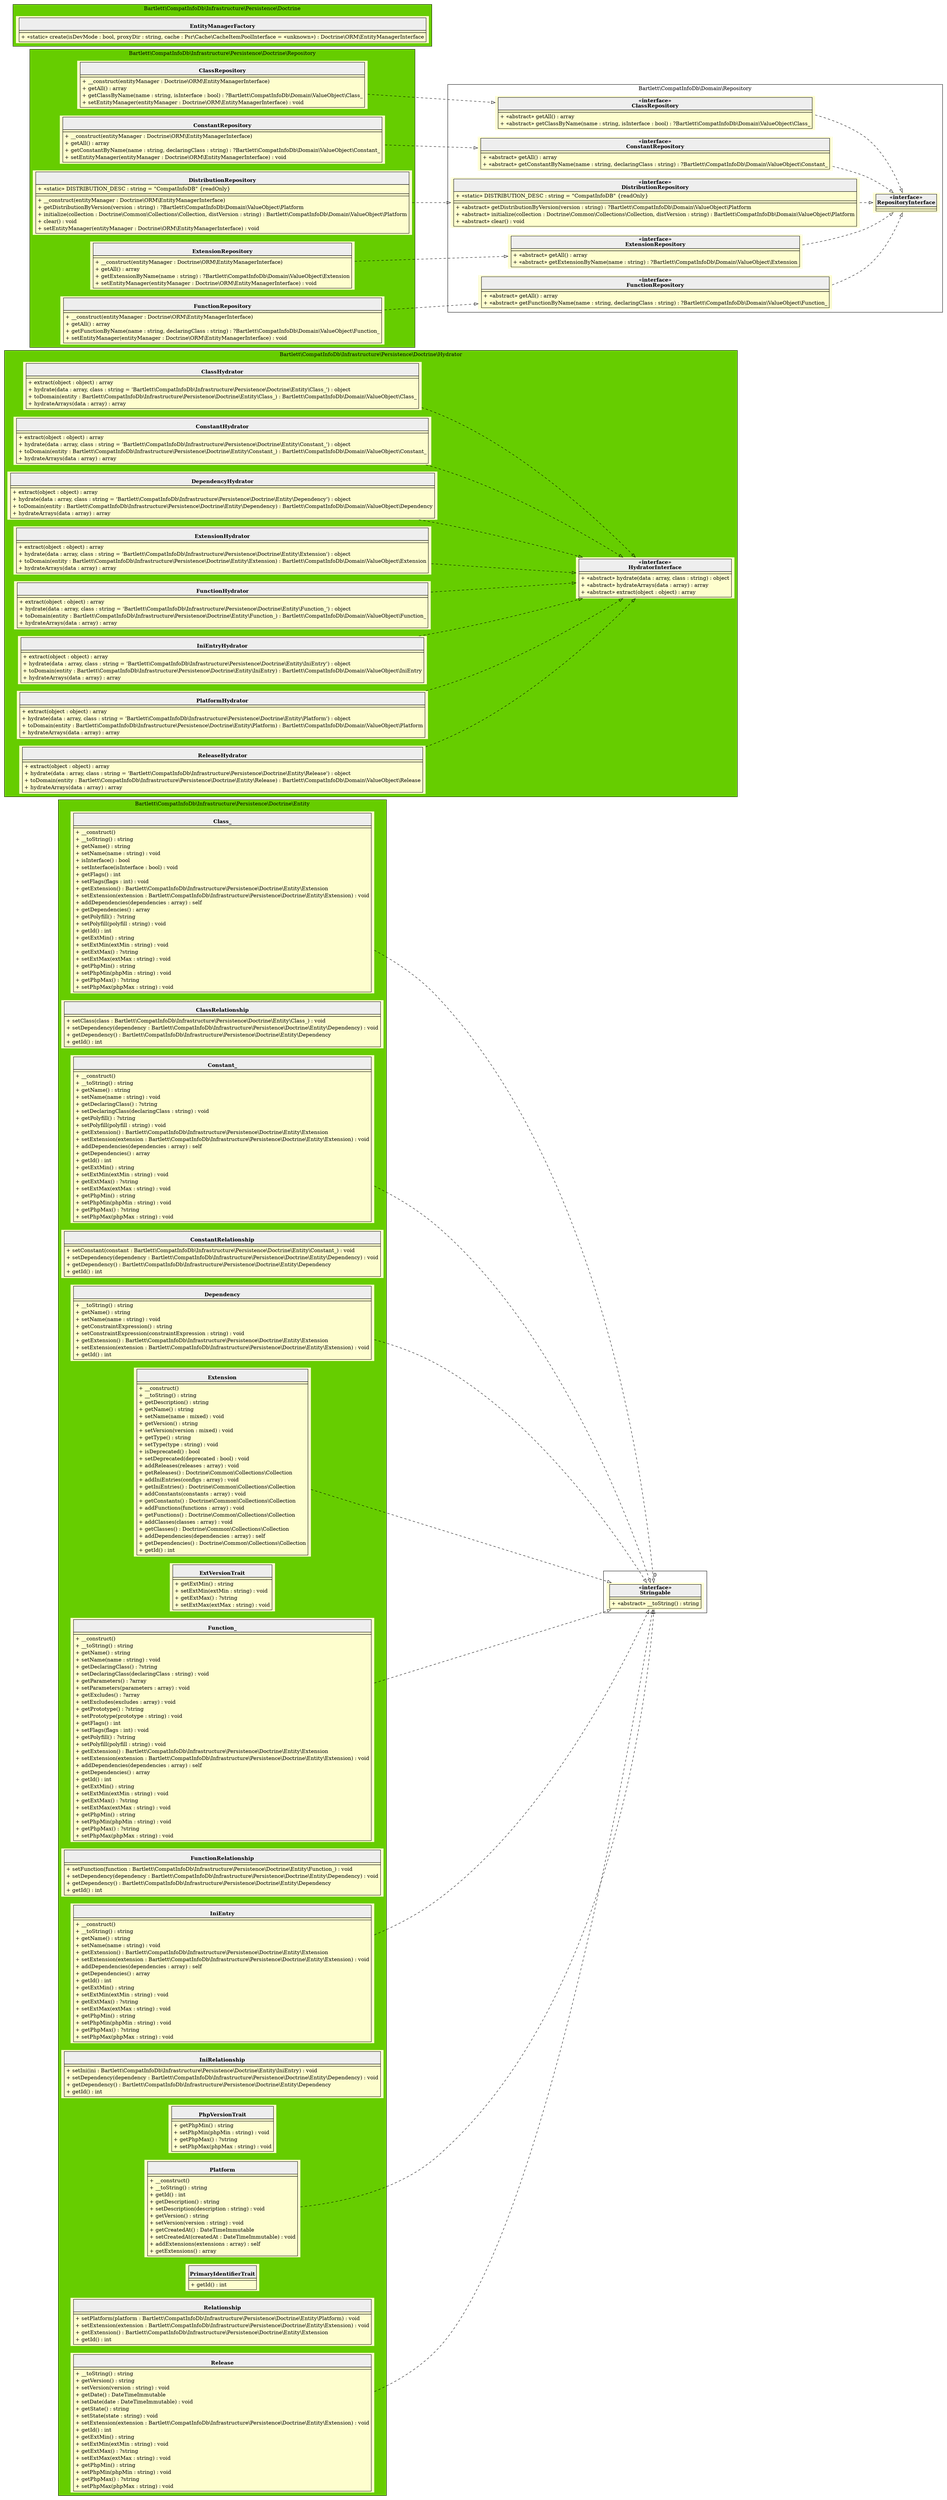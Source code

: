 digraph {
  graph [rankdir="LR" bgcolor="transparent"]
  node [fillcolor="#FEFECE" style="filled"]
  subgraph cluster_0 {
    graph [bgcolor="chartreuse3"]
    label = "Bartlett\\CompatInfoDb\\Infrastructure\\Persistence\\Doctrine\\Entity"
    "Bartlett\\CompatInfoDb\\Infrastructure\\Persistence\\Doctrine\\Entity\\Class_" [shape="none" label=<
<table cellspacing="0" border="0" cellborder="1">
    <tr><td bgcolor="#eeeeee"><b><br/>Class_</b></td></tr>
    <tr><td></td></tr>
    <tr><td><table border="0" cellspacing="0" cellpadding="2">
    <tr><td align="left">+ __construct()</td></tr>
    <tr><td align="left">+ __toString() : string</td></tr>
    <tr><td align="left">+ getName() : string</td></tr>
    <tr><td align="left">+ setName(name : string) : void</td></tr>
    <tr><td align="left">+ isInterface() : bool</td></tr>
    <tr><td align="left">+ setInterface(isInterface : bool) : void</td></tr>
    <tr><td align="left">+ getFlags() : int</td></tr>
    <tr><td align="left">+ setFlags(flags : int) : void</td></tr>
    <tr><td align="left">+ getExtension() : Bartlett\\CompatInfoDb\\Infrastructure\\Persistence\\Doctrine\\Entity\\Extension</td></tr>
    <tr><td align="left">+ setExtension(extension : Bartlett\\CompatInfoDb\\Infrastructure\\Persistence\\Doctrine\\Entity\\Extension) : void</td></tr>
    <tr><td align="left">+ addDependencies(dependencies : array) : self</td></tr>
    <tr><td align="left">+ getDependencies() : array</td></tr>
    <tr><td align="left">+ getPolyfill() : ?string</td></tr>
    <tr><td align="left">+ setPolyfill(polyfill : string) : void</td></tr>
    <tr><td align="left">+ getId() : int</td></tr>
    <tr><td align="left">+ getExtMin() : string</td></tr>
    <tr><td align="left">+ setExtMin(extMin : string) : void</td></tr>
    <tr><td align="left">+ getExtMax() : ?string</td></tr>
    <tr><td align="left">+ setExtMax(extMax : string) : void</td></tr>
    <tr><td align="left">+ getPhpMin() : string</td></tr>
    <tr><td align="left">+ setPhpMin(phpMin : string) : void</td></tr>
    <tr><td align="left">+ getPhpMax() : ?string</td></tr>
    <tr><td align="left">+ setPhpMax(phpMax : string) : void</td></tr>
</table></td></tr>
</table>>]
    "Bartlett\\CompatInfoDb\\Infrastructure\\Persistence\\Doctrine\\Entity\\ClassRelationship" [shape="none" label=<
<table cellspacing="0" border="0" cellborder="1">
    <tr><td bgcolor="#eeeeee"><b><br/>ClassRelationship</b></td></tr>
    <tr><td></td></tr>
    <tr><td><table border="0" cellspacing="0" cellpadding="2">
    <tr><td align="left">+ setClass(class : Bartlett\\CompatInfoDb\\Infrastructure\\Persistence\\Doctrine\\Entity\\Class_) : void</td></tr>
    <tr><td align="left">+ setDependency(dependency : Bartlett\\CompatInfoDb\\Infrastructure\\Persistence\\Doctrine\\Entity\\Dependency) : void</td></tr>
    <tr><td align="left">+ getDependency() : Bartlett\\CompatInfoDb\\Infrastructure\\Persistence\\Doctrine\\Entity\\Dependency</td></tr>
    <tr><td align="left">+ getId() : int</td></tr>
</table></td></tr>
</table>>]
    "Bartlett\\CompatInfoDb\\Infrastructure\\Persistence\\Doctrine\\Entity\\Constant_" [shape="none" label=<
<table cellspacing="0" border="0" cellborder="1">
    <tr><td bgcolor="#eeeeee"><b><br/>Constant_</b></td></tr>
    <tr><td></td></tr>
    <tr><td><table border="0" cellspacing="0" cellpadding="2">
    <tr><td align="left">+ __construct()</td></tr>
    <tr><td align="left">+ __toString() : string</td></tr>
    <tr><td align="left">+ getName() : string</td></tr>
    <tr><td align="left">+ setName(name : string) : void</td></tr>
    <tr><td align="left">+ getDeclaringClass() : ?string</td></tr>
    <tr><td align="left">+ setDeclaringClass(declaringClass : string) : void</td></tr>
    <tr><td align="left">+ getPolyfill() : ?string</td></tr>
    <tr><td align="left">+ setPolyfill(polyfill : string) : void</td></tr>
    <tr><td align="left">+ getExtension() : Bartlett\\CompatInfoDb\\Infrastructure\\Persistence\\Doctrine\\Entity\\Extension</td></tr>
    <tr><td align="left">+ setExtension(extension : Bartlett\\CompatInfoDb\\Infrastructure\\Persistence\\Doctrine\\Entity\\Extension) : void</td></tr>
    <tr><td align="left">+ addDependencies(dependencies : array) : self</td></tr>
    <tr><td align="left">+ getDependencies() : array</td></tr>
    <tr><td align="left">+ getId() : int</td></tr>
    <tr><td align="left">+ getExtMin() : string</td></tr>
    <tr><td align="left">+ setExtMin(extMin : string) : void</td></tr>
    <tr><td align="left">+ getExtMax() : ?string</td></tr>
    <tr><td align="left">+ setExtMax(extMax : string) : void</td></tr>
    <tr><td align="left">+ getPhpMin() : string</td></tr>
    <tr><td align="left">+ setPhpMin(phpMin : string) : void</td></tr>
    <tr><td align="left">+ getPhpMax() : ?string</td></tr>
    <tr><td align="left">+ setPhpMax(phpMax : string) : void</td></tr>
</table></td></tr>
</table>>]
    "Bartlett\\CompatInfoDb\\Infrastructure\\Persistence\\Doctrine\\Entity\\ConstantRelationship" [shape="none" label=<
<table cellspacing="0" border="0" cellborder="1">
    <tr><td bgcolor="#eeeeee"><b><br/>ConstantRelationship</b></td></tr>
    <tr><td></td></tr>
    <tr><td><table border="0" cellspacing="0" cellpadding="2">
    <tr><td align="left">+ setConstant(constant : Bartlett\\CompatInfoDb\\Infrastructure\\Persistence\\Doctrine\\Entity\\Constant_) : void</td></tr>
    <tr><td align="left">+ setDependency(dependency : Bartlett\\CompatInfoDb\\Infrastructure\\Persistence\\Doctrine\\Entity\\Dependency) : void</td></tr>
    <tr><td align="left">+ getDependency() : Bartlett\\CompatInfoDb\\Infrastructure\\Persistence\\Doctrine\\Entity\\Dependency</td></tr>
    <tr><td align="left">+ getId() : int</td></tr>
</table></td></tr>
</table>>]
    "Bartlett\\CompatInfoDb\\Infrastructure\\Persistence\\Doctrine\\Entity\\Dependency" [shape="none" label=<
<table cellspacing="0" border="0" cellborder="1">
    <tr><td bgcolor="#eeeeee"><b><br/>Dependency</b></td></tr>
    <tr><td></td></tr>
    <tr><td><table border="0" cellspacing="0" cellpadding="2">
    <tr><td align="left">+ __toString() : string</td></tr>
    <tr><td align="left">+ getName() : string</td></tr>
    <tr><td align="left">+ setName(name : string) : void</td></tr>
    <tr><td align="left">+ getConstraintExpression() : string</td></tr>
    <tr><td align="left">+ setConstraintExpression(constraintExpression : string) : void</td></tr>
    <tr><td align="left">+ getExtension() : Bartlett\\CompatInfoDb\\Infrastructure\\Persistence\\Doctrine\\Entity\\Extension</td></tr>
    <tr><td align="left">+ setExtension(extension : Bartlett\\CompatInfoDb\\Infrastructure\\Persistence\\Doctrine\\Entity\\Extension) : void</td></tr>
    <tr><td align="left">+ getId() : int</td></tr>
</table></td></tr>
</table>>]
    "Bartlett\\CompatInfoDb\\Infrastructure\\Persistence\\Doctrine\\Entity\\Extension" [shape="none" label=<
<table cellspacing="0" border="0" cellborder="1">
    <tr><td bgcolor="#eeeeee"><b><br/>Extension</b></td></tr>
    <tr><td></td></tr>
    <tr><td><table border="0" cellspacing="0" cellpadding="2">
    <tr><td align="left">+ __construct()</td></tr>
    <tr><td align="left">+ __toString() : string</td></tr>
    <tr><td align="left">+ getDescription() : string</td></tr>
    <tr><td align="left">+ getName() : string</td></tr>
    <tr><td align="left">+ setName(name : mixed) : void</td></tr>
    <tr><td align="left">+ getVersion() : string</td></tr>
    <tr><td align="left">+ setVersion(version : mixed) : void</td></tr>
    <tr><td align="left">+ getType() : string</td></tr>
    <tr><td align="left">+ setType(type : string) : void</td></tr>
    <tr><td align="left">+ isDeprecated() : bool</td></tr>
    <tr><td align="left">+ setDeprecated(deprecated : bool) : void</td></tr>
    <tr><td align="left">+ addReleases(releases : array) : void</td></tr>
    <tr><td align="left">+ getReleases() : Doctrine\\Common\\Collections\\Collection</td></tr>
    <tr><td align="left">+ addIniEntries(configs : array) : void</td></tr>
    <tr><td align="left">+ getIniEntries() : Doctrine\\Common\\Collections\\Collection</td></tr>
    <tr><td align="left">+ addConstants(constants : array) : void</td></tr>
    <tr><td align="left">+ getConstants() : Doctrine\\Common\\Collections\\Collection</td></tr>
    <tr><td align="left">+ addFunctions(functions : array) : void</td></tr>
    <tr><td align="left">+ getFunctions() : Doctrine\\Common\\Collections\\Collection</td></tr>
    <tr><td align="left">+ addClasses(classes : array) : void</td></tr>
    <tr><td align="left">+ getClasses() : Doctrine\\Common\\Collections\\Collection</td></tr>
    <tr><td align="left">+ addDependencies(dependencies : array) : self</td></tr>
    <tr><td align="left">+ getDependencies() : Doctrine\\Common\\Collections\\Collection</td></tr>
    <tr><td align="left">+ getId() : int</td></tr>
</table></td></tr>
</table>>]
    "Bartlett\\CompatInfoDb\\Infrastructure\\Persistence\\Doctrine\\Entity\\ExtVersionTrait" [shape="none" label=<
<table cellspacing="0" border="0" cellborder="1">
    <tr><td bgcolor="#eeeeee"><b><br/>ExtVersionTrait</b></td></tr>
    <tr><td></td></tr>
    <tr><td><table border="0" cellspacing="0" cellpadding="2">
    <tr><td align="left">+ getExtMin() : string</td></tr>
    <tr><td align="left">+ setExtMin(extMin : string) : void</td></tr>
    <tr><td align="left">+ getExtMax() : ?string</td></tr>
    <tr><td align="left">+ setExtMax(extMax : string) : void</td></tr>
</table></td></tr>
</table>>]
    "Bartlett\\CompatInfoDb\\Infrastructure\\Persistence\\Doctrine\\Entity\\Function_" [shape="none" label=<
<table cellspacing="0" border="0" cellborder="1">
    <tr><td bgcolor="#eeeeee"><b><br/>Function_</b></td></tr>
    <tr><td></td></tr>
    <tr><td><table border="0" cellspacing="0" cellpadding="2">
    <tr><td align="left">+ __construct()</td></tr>
    <tr><td align="left">+ __toString() : string</td></tr>
    <tr><td align="left">+ getName() : string</td></tr>
    <tr><td align="left">+ setName(name : string) : void</td></tr>
    <tr><td align="left">+ getDeclaringClass() : ?string</td></tr>
    <tr><td align="left">+ setDeclaringClass(declaringClass : string) : void</td></tr>
    <tr><td align="left">+ getParameters() : ?array</td></tr>
    <tr><td align="left">+ setParameters(parameters : array) : void</td></tr>
    <tr><td align="left">+ getExcludes() : ?array</td></tr>
    <tr><td align="left">+ setExcludes(excludes : array) : void</td></tr>
    <tr><td align="left">+ getPrototype() : ?string</td></tr>
    <tr><td align="left">+ setPrototype(prototype : string) : void</td></tr>
    <tr><td align="left">+ getFlags() : int</td></tr>
    <tr><td align="left">+ setFlags(flags : int) : void</td></tr>
    <tr><td align="left">+ getPolyfill() : ?string</td></tr>
    <tr><td align="left">+ setPolyfill(polyfill : string) : void</td></tr>
    <tr><td align="left">+ getExtension() : Bartlett\\CompatInfoDb\\Infrastructure\\Persistence\\Doctrine\\Entity\\Extension</td></tr>
    <tr><td align="left">+ setExtension(extension : Bartlett\\CompatInfoDb\\Infrastructure\\Persistence\\Doctrine\\Entity\\Extension) : void</td></tr>
    <tr><td align="left">+ addDependencies(dependencies : array) : self</td></tr>
    <tr><td align="left">+ getDependencies() : array</td></tr>
    <tr><td align="left">+ getId() : int</td></tr>
    <tr><td align="left">+ getExtMin() : string</td></tr>
    <tr><td align="left">+ setExtMin(extMin : string) : void</td></tr>
    <tr><td align="left">+ getExtMax() : ?string</td></tr>
    <tr><td align="left">+ setExtMax(extMax : string) : void</td></tr>
    <tr><td align="left">+ getPhpMin() : string</td></tr>
    <tr><td align="left">+ setPhpMin(phpMin : string) : void</td></tr>
    <tr><td align="left">+ getPhpMax() : ?string</td></tr>
    <tr><td align="left">+ setPhpMax(phpMax : string) : void</td></tr>
</table></td></tr>
</table>>]
    "Bartlett\\CompatInfoDb\\Infrastructure\\Persistence\\Doctrine\\Entity\\FunctionRelationship" [shape="none" label=<
<table cellspacing="0" border="0" cellborder="1">
    <tr><td bgcolor="#eeeeee"><b><br/>FunctionRelationship</b></td></tr>
    <tr><td></td></tr>
    <tr><td><table border="0" cellspacing="0" cellpadding="2">
    <tr><td align="left">+ setFunction(function : Bartlett\\CompatInfoDb\\Infrastructure\\Persistence\\Doctrine\\Entity\\Function_) : void</td></tr>
    <tr><td align="left">+ setDependency(dependency : Bartlett\\CompatInfoDb\\Infrastructure\\Persistence\\Doctrine\\Entity\\Dependency) : void</td></tr>
    <tr><td align="left">+ getDependency() : Bartlett\\CompatInfoDb\\Infrastructure\\Persistence\\Doctrine\\Entity\\Dependency</td></tr>
    <tr><td align="left">+ getId() : int</td></tr>
</table></td></tr>
</table>>]
    "Bartlett\\CompatInfoDb\\Infrastructure\\Persistence\\Doctrine\\Entity\\IniEntry" [shape="none" label=<
<table cellspacing="0" border="0" cellborder="1">
    <tr><td bgcolor="#eeeeee"><b><br/>IniEntry</b></td></tr>
    <tr><td></td></tr>
    <tr><td><table border="0" cellspacing="0" cellpadding="2">
    <tr><td align="left">+ __construct()</td></tr>
    <tr><td align="left">+ __toString() : string</td></tr>
    <tr><td align="left">+ getName() : string</td></tr>
    <tr><td align="left">+ setName(name : string) : void</td></tr>
    <tr><td align="left">+ getExtension() : Bartlett\\CompatInfoDb\\Infrastructure\\Persistence\\Doctrine\\Entity\\Extension</td></tr>
    <tr><td align="left">+ setExtension(extension : Bartlett\\CompatInfoDb\\Infrastructure\\Persistence\\Doctrine\\Entity\\Extension) : void</td></tr>
    <tr><td align="left">+ addDependencies(dependencies : array) : self</td></tr>
    <tr><td align="left">+ getDependencies() : array</td></tr>
    <tr><td align="left">+ getId() : int</td></tr>
    <tr><td align="left">+ getExtMin() : string</td></tr>
    <tr><td align="left">+ setExtMin(extMin : string) : void</td></tr>
    <tr><td align="left">+ getExtMax() : ?string</td></tr>
    <tr><td align="left">+ setExtMax(extMax : string) : void</td></tr>
    <tr><td align="left">+ getPhpMin() : string</td></tr>
    <tr><td align="left">+ setPhpMin(phpMin : string) : void</td></tr>
    <tr><td align="left">+ getPhpMax() : ?string</td></tr>
    <tr><td align="left">+ setPhpMax(phpMax : string) : void</td></tr>
</table></td></tr>
</table>>]
    "Bartlett\\CompatInfoDb\\Infrastructure\\Persistence\\Doctrine\\Entity\\IniRelationship" [shape="none" label=<
<table cellspacing="0" border="0" cellborder="1">
    <tr><td bgcolor="#eeeeee"><b><br/>IniRelationship</b></td></tr>
    <tr><td></td></tr>
    <tr><td><table border="0" cellspacing="0" cellpadding="2">
    <tr><td align="left">+ setIni(ini : Bartlett\\CompatInfoDb\\Infrastructure\\Persistence\\Doctrine\\Entity\\IniEntry) : void</td></tr>
    <tr><td align="left">+ setDependency(dependency : Bartlett\\CompatInfoDb\\Infrastructure\\Persistence\\Doctrine\\Entity\\Dependency) : void</td></tr>
    <tr><td align="left">+ getDependency() : Bartlett\\CompatInfoDb\\Infrastructure\\Persistence\\Doctrine\\Entity\\Dependency</td></tr>
    <tr><td align="left">+ getId() : int</td></tr>
</table></td></tr>
</table>>]
    "Bartlett\\CompatInfoDb\\Infrastructure\\Persistence\\Doctrine\\Entity\\PhpVersionTrait" [shape="none" label=<
<table cellspacing="0" border="0" cellborder="1">
    <tr><td bgcolor="#eeeeee"><b><br/>PhpVersionTrait</b></td></tr>
    <tr><td></td></tr>
    <tr><td><table border="0" cellspacing="0" cellpadding="2">
    <tr><td align="left">+ getPhpMin() : string</td></tr>
    <tr><td align="left">+ setPhpMin(phpMin : string) : void</td></tr>
    <tr><td align="left">+ getPhpMax() : ?string</td></tr>
    <tr><td align="left">+ setPhpMax(phpMax : string) : void</td></tr>
</table></td></tr>
</table>>]
    "Bartlett\\CompatInfoDb\\Infrastructure\\Persistence\\Doctrine\\Entity\\Platform" [shape="none" label=<
<table cellspacing="0" border="0" cellborder="1">
    <tr><td bgcolor="#eeeeee"><b><br/>Platform</b></td></tr>
    <tr><td></td></tr>
    <tr><td><table border="0" cellspacing="0" cellpadding="2">
    <tr><td align="left">+ __construct()</td></tr>
    <tr><td align="left">+ __toString() : string</td></tr>
    <tr><td align="left">+ getId() : int</td></tr>
    <tr><td align="left">+ getDescription() : string</td></tr>
    <tr><td align="left">+ setDescription(description : string) : void</td></tr>
    <tr><td align="left">+ getVersion() : string</td></tr>
    <tr><td align="left">+ setVersion(version : string) : void</td></tr>
    <tr><td align="left">+ getCreatedAt() : DateTimeImmutable</td></tr>
    <tr><td align="left">+ setCreatedAt(createdAt : DateTimeImmutable) : void</td></tr>
    <tr><td align="left">+ addExtensions(extensions : array) : self</td></tr>
    <tr><td align="left">+ getExtensions() : array</td></tr>
</table></td></tr>
</table>>]
    "Bartlett\\CompatInfoDb\\Infrastructure\\Persistence\\Doctrine\\Entity\\PrimaryIdentifierTrait" [shape="none" label=<
<table cellspacing="0" border="0" cellborder="1">
    <tr><td bgcolor="#eeeeee"><b><br/>PrimaryIdentifierTrait</b></td></tr>
    <tr><td></td></tr>
    <tr><td><table border="0" cellspacing="0" cellpadding="2">
    <tr><td align="left">+ getId() : int</td></tr>
</table></td></tr>
</table>>]
    "Bartlett\\CompatInfoDb\\Infrastructure\\Persistence\\Doctrine\\Entity\\Relationship" [shape="none" label=<
<table cellspacing="0" border="0" cellborder="1">
    <tr><td bgcolor="#eeeeee"><b><br/>Relationship</b></td></tr>
    <tr><td></td></tr>
    <tr><td><table border="0" cellspacing="0" cellpadding="2">
    <tr><td align="left">+ setPlatform(platform : Bartlett\\CompatInfoDb\\Infrastructure\\Persistence\\Doctrine\\Entity\\Platform) : void</td></tr>
    <tr><td align="left">+ setExtension(extension : Bartlett\\CompatInfoDb\\Infrastructure\\Persistence\\Doctrine\\Entity\\Extension) : void</td></tr>
    <tr><td align="left">+ getExtension() : Bartlett\\CompatInfoDb\\Infrastructure\\Persistence\\Doctrine\\Entity\\Extension</td></tr>
    <tr><td align="left">+ getId() : int</td></tr>
</table></td></tr>
</table>>]
    "Bartlett\\CompatInfoDb\\Infrastructure\\Persistence\\Doctrine\\Entity\\Release" [shape="none" label=<
<table cellspacing="0" border="0" cellborder="1">
    <tr><td bgcolor="#eeeeee"><b><br/>Release</b></td></tr>
    <tr><td></td></tr>
    <tr><td><table border="0" cellspacing="0" cellpadding="2">
    <tr><td align="left">+ __toString() : string</td></tr>
    <tr><td align="left">+ getVersion() : string</td></tr>
    <tr><td align="left">+ setVersion(version : string) : void</td></tr>
    <tr><td align="left">+ getDate() : DateTimeImmutable</td></tr>
    <tr><td align="left">+ setDate(date : DateTimeImmutable) : void</td></tr>
    <tr><td align="left">+ getState() : string</td></tr>
    <tr><td align="left">+ setState(state : string) : void</td></tr>
    <tr><td align="left">+ setExtension(extension : Bartlett\\CompatInfoDb\\Infrastructure\\Persistence\\Doctrine\\Entity\\Extension) : void</td></tr>
    <tr><td align="left">+ getId() : int</td></tr>
    <tr><td align="left">+ getExtMin() : string</td></tr>
    <tr><td align="left">+ setExtMin(extMin : string) : void</td></tr>
    <tr><td align="left">+ getExtMax() : ?string</td></tr>
    <tr><td align="left">+ setExtMax(extMax : string) : void</td></tr>
    <tr><td align="left">+ getPhpMin() : string</td></tr>
    <tr><td align="left">+ setPhpMin(phpMin : string) : void</td></tr>
    <tr><td align="left">+ getPhpMax() : ?string</td></tr>
    <tr><td align="left">+ setPhpMax(phpMax : string) : void</td></tr>
</table></td></tr>
</table>>]
  }
  subgraph cluster_1 {
    label = 0
    "Stringable" [shape="none" label=<
<table cellspacing="0" border="0" cellborder="1">
    <tr><td bgcolor="#eeeeee"><b>«interface»<br/>Stringable</b></td></tr>
    <tr><td></td></tr>
    <tr><td><table border="0" cellspacing="0" cellpadding="2">
    <tr><td align="left">+ «abstract» __toString() : string</td></tr>
</table></td></tr>
</table>>]
  }
  subgraph cluster_2 {
    graph [bgcolor="chartreuse3"]
    label = "Bartlett\\CompatInfoDb\\Infrastructure\\Persistence\\Doctrine\\Hydrator"
    "Bartlett\\CompatInfoDb\\Infrastructure\\Persistence\\Doctrine\\Hydrator\\ClassHydrator" [shape="none" label=<
<table cellspacing="0" border="0" cellborder="1">
    <tr><td bgcolor="#eeeeee"><b><br/>ClassHydrator</b></td></tr>
    <tr><td></td></tr>
    <tr><td><table border="0" cellspacing="0" cellpadding="2">
    <tr><td align="left">+ extract(object : object) : array</td></tr>
    <tr><td align="left">+ hydrate(data : array, class : string = 'Bartlett\\CompatInfoDb\\Infrastructure\\Persistence\\Doctrine\\Entity\\Class_') : object</td></tr>
    <tr><td align="left">+ toDomain(entity : Bartlett\\CompatInfoDb\\Infrastructure\\Persistence\\Doctrine\\Entity\\Class_) : Bartlett\\CompatInfoDb\\Domain\\ValueObject\\Class_</td></tr>
    <tr><td align="left">+ hydrateArrays(data : array) : array</td></tr>
</table></td></tr>
</table>>]
    "Bartlett\\CompatInfoDb\\Infrastructure\\Persistence\\Doctrine\\Hydrator\\HydratorInterface" [shape="none" label=<
<table cellspacing="0" border="0" cellborder="1">
    <tr><td bgcolor="#eeeeee"><b>«interface»<br/>HydratorInterface</b></td></tr>
    <tr><td></td></tr>
    <tr><td><table border="0" cellspacing="0" cellpadding="2">
    <tr><td align="left">+ «abstract» hydrate(data : array, class : string) : object</td></tr>
    <tr><td align="left">+ «abstract» hydrateArrays(data : array) : array</td></tr>
    <tr><td align="left">+ «abstract» extract(object : object) : array</td></tr>
</table></td></tr>
</table>>]
    "Bartlett\\CompatInfoDb\\Infrastructure\\Persistence\\Doctrine\\Hydrator\\ConstantHydrator" [shape="none" label=<
<table cellspacing="0" border="0" cellborder="1">
    <tr><td bgcolor="#eeeeee"><b><br/>ConstantHydrator</b></td></tr>
    <tr><td></td></tr>
    <tr><td><table border="0" cellspacing="0" cellpadding="2">
    <tr><td align="left">+ extract(object : object) : array</td></tr>
    <tr><td align="left">+ hydrate(data : array, class : string = 'Bartlett\\CompatInfoDb\\Infrastructure\\Persistence\\Doctrine\\Entity\\Constant_') : object</td></tr>
    <tr><td align="left">+ toDomain(entity : Bartlett\\CompatInfoDb\\Infrastructure\\Persistence\\Doctrine\\Entity\\Constant_) : Bartlett\\CompatInfoDb\\Domain\\ValueObject\\Constant_</td></tr>
    <tr><td align="left">+ hydrateArrays(data : array) : array</td></tr>
</table></td></tr>
</table>>]
    "Bartlett\\CompatInfoDb\\Infrastructure\\Persistence\\Doctrine\\Hydrator\\DependencyHydrator" [shape="none" label=<
<table cellspacing="0" border="0" cellborder="1">
    <tr><td bgcolor="#eeeeee"><b><br/>DependencyHydrator</b></td></tr>
    <tr><td></td></tr>
    <tr><td><table border="0" cellspacing="0" cellpadding="2">
    <tr><td align="left">+ extract(object : object) : array</td></tr>
    <tr><td align="left">+ hydrate(data : array, class : string = 'Bartlett\\CompatInfoDb\\Infrastructure\\Persistence\\Doctrine\\Entity\\Dependency') : object</td></tr>
    <tr><td align="left">+ toDomain(entity : Bartlett\\CompatInfoDb\\Infrastructure\\Persistence\\Doctrine\\Entity\\Dependency) : Bartlett\\CompatInfoDb\\Domain\\ValueObject\\Dependency</td></tr>
    <tr><td align="left">+ hydrateArrays(data : array) : array</td></tr>
</table></td></tr>
</table>>]
    "Bartlett\\CompatInfoDb\\Infrastructure\\Persistence\\Doctrine\\Hydrator\\ExtensionHydrator" [shape="none" label=<
<table cellspacing="0" border="0" cellborder="1">
    <tr><td bgcolor="#eeeeee"><b><br/>ExtensionHydrator</b></td></tr>
    <tr><td></td></tr>
    <tr><td><table border="0" cellspacing="0" cellpadding="2">
    <tr><td align="left">+ extract(object : object) : array</td></tr>
    <tr><td align="left">+ hydrate(data : array, class : string = 'Bartlett\\CompatInfoDb\\Infrastructure\\Persistence\\Doctrine\\Entity\\Extension') : object</td></tr>
    <tr><td align="left">+ toDomain(entity : Bartlett\\CompatInfoDb\\Infrastructure\\Persistence\\Doctrine\\Entity\\Extension) : Bartlett\\CompatInfoDb\\Domain\\ValueObject\\Extension</td></tr>
    <tr><td align="left">+ hydrateArrays(data : array) : array</td></tr>
</table></td></tr>
</table>>]
    "Bartlett\\CompatInfoDb\\Infrastructure\\Persistence\\Doctrine\\Hydrator\\FunctionHydrator" [shape="none" label=<
<table cellspacing="0" border="0" cellborder="1">
    <tr><td bgcolor="#eeeeee"><b><br/>FunctionHydrator</b></td></tr>
    <tr><td></td></tr>
    <tr><td><table border="0" cellspacing="0" cellpadding="2">
    <tr><td align="left">+ extract(object : object) : array</td></tr>
    <tr><td align="left">+ hydrate(data : array, class : string = 'Bartlett\\CompatInfoDb\\Infrastructure\\Persistence\\Doctrine\\Entity\\Function_') : object</td></tr>
    <tr><td align="left">+ toDomain(entity : Bartlett\\CompatInfoDb\\Infrastructure\\Persistence\\Doctrine\\Entity\\Function_) : Bartlett\\CompatInfoDb\\Domain\\ValueObject\\Function_</td></tr>
    <tr><td align="left">+ hydrateArrays(data : array) : array</td></tr>
</table></td></tr>
</table>>]
    "Bartlett\\CompatInfoDb\\Infrastructure\\Persistence\\Doctrine\\Hydrator\\IniEntryHydrator" [shape="none" label=<
<table cellspacing="0" border="0" cellborder="1">
    <tr><td bgcolor="#eeeeee"><b><br/>IniEntryHydrator</b></td></tr>
    <tr><td></td></tr>
    <tr><td><table border="0" cellspacing="0" cellpadding="2">
    <tr><td align="left">+ extract(object : object) : array</td></tr>
    <tr><td align="left">+ hydrate(data : array, class : string = 'Bartlett\\CompatInfoDb\\Infrastructure\\Persistence\\Doctrine\\Entity\\IniEntry') : object</td></tr>
    <tr><td align="left">+ toDomain(entity : Bartlett\\CompatInfoDb\\Infrastructure\\Persistence\\Doctrine\\Entity\\IniEntry) : Bartlett\\CompatInfoDb\\Domain\\ValueObject\\IniEntry</td></tr>
    <tr><td align="left">+ hydrateArrays(data : array) : array</td></tr>
</table></td></tr>
</table>>]
    "Bartlett\\CompatInfoDb\\Infrastructure\\Persistence\\Doctrine\\Hydrator\\PlatformHydrator" [shape="none" label=<
<table cellspacing="0" border="0" cellborder="1">
    <tr><td bgcolor="#eeeeee"><b><br/>PlatformHydrator</b></td></tr>
    <tr><td></td></tr>
    <tr><td><table border="0" cellspacing="0" cellpadding="2">
    <tr><td align="left">+ extract(object : object) : array</td></tr>
    <tr><td align="left">+ hydrate(data : array, class : string = 'Bartlett\\CompatInfoDb\\Infrastructure\\Persistence\\Doctrine\\Entity\\Platform') : object</td></tr>
    <tr><td align="left">+ toDomain(entity : Bartlett\\CompatInfoDb\\Infrastructure\\Persistence\\Doctrine\\Entity\\Platform) : Bartlett\\CompatInfoDb\\Domain\\ValueObject\\Platform</td></tr>
    <tr><td align="left">+ hydrateArrays(data : array) : array</td></tr>
</table></td></tr>
</table>>]
    "Bartlett\\CompatInfoDb\\Infrastructure\\Persistence\\Doctrine\\Hydrator\\ReleaseHydrator" [shape="none" label=<
<table cellspacing="0" border="0" cellborder="1">
    <tr><td bgcolor="#eeeeee"><b><br/>ReleaseHydrator</b></td></tr>
    <tr><td></td></tr>
    <tr><td><table border="0" cellspacing="0" cellpadding="2">
    <tr><td align="left">+ extract(object : object) : array</td></tr>
    <tr><td align="left">+ hydrate(data : array, class : string = 'Bartlett\\CompatInfoDb\\Infrastructure\\Persistence\\Doctrine\\Entity\\Release') : object</td></tr>
    <tr><td align="left">+ toDomain(entity : Bartlett\\CompatInfoDb\\Infrastructure\\Persistence\\Doctrine\\Entity\\Release) : Bartlett\\CompatInfoDb\\Domain\\ValueObject\\Release</td></tr>
    <tr><td align="left">+ hydrateArrays(data : array) : array</td></tr>
</table></td></tr>
</table>>]
  }
  subgraph cluster_3 {
    graph [bgcolor="chartreuse3"]
    label = "Bartlett\\CompatInfoDb\\Infrastructure\\Persistence\\Doctrine\\Repository"
    "Bartlett\\CompatInfoDb\\Infrastructure\\Persistence\\Doctrine\\Repository\\ClassRepository" [shape="none" label=<
<table cellspacing="0" border="0" cellborder="1">
    <tr><td bgcolor="#eeeeee"><b><br/>ClassRepository</b></td></tr>
    <tr><td></td></tr>
    <tr><td><table border="0" cellspacing="0" cellpadding="2">
    <tr><td align="left">+ __construct(entityManager : Doctrine\\ORM\\EntityManagerInterface)</td></tr>
    <tr><td align="left">+ getAll() : array</td></tr>
    <tr><td align="left">+ getClassByName(name : string, isInterface : bool) : ?Bartlett\\CompatInfoDb\\Domain\\ValueObject\\Class_</td></tr>
    <tr><td align="left">+ setEntityManager(entityManager : Doctrine\\ORM\\EntityManagerInterface) : void</td></tr>
</table></td></tr>
</table>>]
    "Bartlett\\CompatInfoDb\\Infrastructure\\Persistence\\Doctrine\\Repository\\ConstantRepository" [shape="none" label=<
<table cellspacing="0" border="0" cellborder="1">
    <tr><td bgcolor="#eeeeee"><b><br/>ConstantRepository</b></td></tr>
    <tr><td></td></tr>
    <tr><td><table border="0" cellspacing="0" cellpadding="2">
    <tr><td align="left">+ __construct(entityManager : Doctrine\\ORM\\EntityManagerInterface)</td></tr>
    <tr><td align="left">+ getAll() : array</td></tr>
    <tr><td align="left">+ getConstantByName(name : string, declaringClass : string) : ?Bartlett\\CompatInfoDb\\Domain\\ValueObject\\Constant_</td></tr>
    <tr><td align="left">+ setEntityManager(entityManager : Doctrine\\ORM\\EntityManagerInterface) : void</td></tr>
</table></td></tr>
</table>>]
    "Bartlett\\CompatInfoDb\\Infrastructure\\Persistence\\Doctrine\\Repository\\DistributionRepository" [shape="none" label=<
<table cellspacing="0" border="0" cellborder="1">
    <tr><td bgcolor="#eeeeee"><b><br/>DistributionRepository</b></td></tr>
    <tr><td><table border="0" cellspacing="0" cellpadding="2">
    <tr><td align="left">+ «static» DISTRIBUTION_DESC : string = "CompatInfoDB" {readOnly}</td></tr>
</table></td></tr>
    <tr><td></td></tr>
    <tr><td><table border="0" cellspacing="0" cellpadding="2">
    <tr><td align="left">+ __construct(entityManager : Doctrine\\ORM\\EntityManagerInterface)</td></tr>
    <tr><td align="left">+ getDistributionByVersion(version : string) : ?Bartlett\\CompatInfoDb\\Domain\\ValueObject\\Platform</td></tr>
    <tr><td align="left">+ initialize(collection : Doctrine\\Common\\Collections\\Collection, distVersion : string) : Bartlett\\CompatInfoDb\\Domain\\ValueObject\\Platform</td></tr>
    <tr><td align="left">+ clear() : void</td></tr>
    <tr><td align="left">+ setEntityManager(entityManager : Doctrine\\ORM\\EntityManagerInterface) : void</td></tr>
</table></td></tr>
</table>>]
    "Bartlett\\CompatInfoDb\\Infrastructure\\Persistence\\Doctrine\\Repository\\ExtensionRepository" [shape="none" label=<
<table cellspacing="0" border="0" cellborder="1">
    <tr><td bgcolor="#eeeeee"><b><br/>ExtensionRepository</b></td></tr>
    <tr><td></td></tr>
    <tr><td><table border="0" cellspacing="0" cellpadding="2">
    <tr><td align="left">+ __construct(entityManager : Doctrine\\ORM\\EntityManagerInterface)</td></tr>
    <tr><td align="left">+ getAll() : array</td></tr>
    <tr><td align="left">+ getExtensionByName(name : string) : ?Bartlett\\CompatInfoDb\\Domain\\ValueObject\\Extension</td></tr>
    <tr><td align="left">+ setEntityManager(entityManager : Doctrine\\ORM\\EntityManagerInterface) : void</td></tr>
</table></td></tr>
</table>>]
    "Bartlett\\CompatInfoDb\\Infrastructure\\Persistence\\Doctrine\\Repository\\FunctionRepository" [shape="none" label=<
<table cellspacing="0" border="0" cellborder="1">
    <tr><td bgcolor="#eeeeee"><b><br/>FunctionRepository</b></td></tr>
    <tr><td></td></tr>
    <tr><td><table border="0" cellspacing="0" cellpadding="2">
    <tr><td align="left">+ __construct(entityManager : Doctrine\\ORM\\EntityManagerInterface)</td></tr>
    <tr><td align="left">+ getAll() : array</td></tr>
    <tr><td align="left">+ getFunctionByName(name : string, declaringClass : string) : ?Bartlett\\CompatInfoDb\\Domain\\ValueObject\\Function_</td></tr>
    <tr><td align="left">+ setEntityManager(entityManager : Doctrine\\ORM\\EntityManagerInterface) : void</td></tr>
</table></td></tr>
</table>>]
  }
  subgraph cluster_4 {
    label = "Bartlett\\CompatInfoDb\\Domain\\Repository"
    "Bartlett\\CompatInfoDb\\Domain\\Repository\\ClassRepository" [shape="none" label=<
<table cellspacing="0" border="0" cellborder="1">
    <tr><td bgcolor="#eeeeee"><b>«interface»<br/>ClassRepository</b></td></tr>
    <tr><td></td></tr>
    <tr><td><table border="0" cellspacing="0" cellpadding="2">
    <tr><td align="left">+ «abstract» getAll() : array</td></tr>
    <tr><td align="left">+ «abstract» getClassByName(name : string, isInterface : bool) : ?Bartlett\\CompatInfoDb\\Domain\\ValueObject\\Class_</td></tr>
</table></td></tr>
</table>>]
    "Bartlett\\CompatInfoDb\\Domain\\Repository\\RepositoryInterface" [shape="none" label=<
<table cellspacing="0" border="0" cellborder="1">
    <tr><td bgcolor="#eeeeee"><b>«interface»<br/>RepositoryInterface</b></td></tr>
    <tr><td></td></tr>
    <tr><td></td></tr>
</table>>]
    "Bartlett\\CompatInfoDb\\Domain\\Repository\\ConstantRepository" [shape="none" label=<
<table cellspacing="0" border="0" cellborder="1">
    <tr><td bgcolor="#eeeeee"><b>«interface»<br/>ConstantRepository</b></td></tr>
    <tr><td></td></tr>
    <tr><td><table border="0" cellspacing="0" cellpadding="2">
    <tr><td align="left">+ «abstract» getAll() : array</td></tr>
    <tr><td align="left">+ «abstract» getConstantByName(name : string, declaringClass : string) : ?Bartlett\\CompatInfoDb\\Domain\\ValueObject\\Constant_</td></tr>
</table></td></tr>
</table>>]
    "Bartlett\\CompatInfoDb\\Domain\\Repository\\DistributionRepository" [shape="none" label=<
<table cellspacing="0" border="0" cellborder="1">
    <tr><td bgcolor="#eeeeee"><b>«interface»<br/>DistributionRepository</b></td></tr>
    <tr><td><table border="0" cellspacing="0" cellpadding="2">
    <tr><td align="left">+ «static» DISTRIBUTION_DESC : string = "CompatInfoDB" {readOnly}</td></tr>
</table></td></tr>
    <tr><td></td></tr>
    <tr><td><table border="0" cellspacing="0" cellpadding="2">
    <tr><td align="left">+ «abstract» getDistributionByVersion(version : string) : ?Bartlett\\CompatInfoDb\\Domain\\ValueObject\\Platform</td></tr>
    <tr><td align="left">+ «abstract» initialize(collection : Doctrine\\Common\\Collections\\Collection, distVersion : string) : Bartlett\\CompatInfoDb\\Domain\\ValueObject\\Platform</td></tr>
    <tr><td align="left">+ «abstract» clear() : void</td></tr>
</table></td></tr>
</table>>]
    "Bartlett\\CompatInfoDb\\Domain\\Repository\\ExtensionRepository" [shape="none" label=<
<table cellspacing="0" border="0" cellborder="1">
    <tr><td bgcolor="#eeeeee"><b>«interface»<br/>ExtensionRepository</b></td></tr>
    <tr><td></td></tr>
    <tr><td><table border="0" cellspacing="0" cellpadding="2">
    <tr><td align="left">+ «abstract» getAll() : array</td></tr>
    <tr><td align="left">+ «abstract» getExtensionByName(name : string) : ?Bartlett\\CompatInfoDb\\Domain\\ValueObject\\Extension</td></tr>
</table></td></tr>
</table>>]
    "Bartlett\\CompatInfoDb\\Domain\\Repository\\FunctionRepository" [shape="none" label=<
<table cellspacing="0" border="0" cellborder="1">
    <tr><td bgcolor="#eeeeee"><b>«interface»<br/>FunctionRepository</b></td></tr>
    <tr><td></td></tr>
    <tr><td><table border="0" cellspacing="0" cellpadding="2">
    <tr><td align="left">+ «abstract» getAll() : array</td></tr>
    <tr><td align="left">+ «abstract» getFunctionByName(name : string, declaringClass : string) : ?Bartlett\\CompatInfoDb\\Domain\\ValueObject\\Function_</td></tr>
</table></td></tr>
</table>>]
  }
  subgraph cluster_5 {
    graph [bgcolor="chartreuse3"]
    label = "Bartlett\\CompatInfoDb\\Infrastructure\\Persistence\\Doctrine"
    "Bartlett\\CompatInfoDb\\Infrastructure\\Persistence\\Doctrine\\EntityManagerFactory" [shape="none" label=<
<table cellspacing="0" border="0" cellborder="1">
    <tr><td bgcolor="#eeeeee"><b><br/>EntityManagerFactory</b></td></tr>
    <tr><td></td></tr>
    <tr><td><table border="0" cellspacing="0" cellpadding="2">
    <tr><td align="left">+ «static» create(isDevMode : bool, proxyDir : string, cache : Psr\\Cache\\CacheItemPoolInterface = «unknown») : Doctrine\\ORM\\EntityManagerInterface</td></tr>
</table></td></tr>
</table>>]
  }
  "Bartlett\\CompatInfoDb\\Infrastructure\\Persistence\\Doctrine\\Entity\\Class_" -> "Stringable" [arrowhead="empty" style="dashed"]
  "Bartlett\\CompatInfoDb\\Infrastructure\\Persistence\\Doctrine\\Entity\\Constant_" -> "Stringable" [arrowhead="empty" style="dashed"]
  "Bartlett\\CompatInfoDb\\Infrastructure\\Persistence\\Doctrine\\Entity\\Dependency" -> "Stringable" [arrowhead="empty" style="dashed"]
  "Bartlett\\CompatInfoDb\\Infrastructure\\Persistence\\Doctrine\\Entity\\Extension" -> "Stringable" [arrowhead="empty" style="dashed"]
  "Bartlett\\CompatInfoDb\\Infrastructure\\Persistence\\Doctrine\\Entity\\Function_" -> "Stringable" [arrowhead="empty" style="dashed"]
  "Bartlett\\CompatInfoDb\\Infrastructure\\Persistence\\Doctrine\\Entity\\IniEntry" -> "Stringable" [arrowhead="empty" style="dashed"]
  "Bartlett\\CompatInfoDb\\Infrastructure\\Persistence\\Doctrine\\Entity\\Platform" -> "Stringable" [arrowhead="empty" style="dashed"]
  "Bartlett\\CompatInfoDb\\Infrastructure\\Persistence\\Doctrine\\Entity\\Release" -> "Stringable" [arrowhead="empty" style="dashed"]
  "Bartlett\\CompatInfoDb\\Infrastructure\\Persistence\\Doctrine\\Hydrator\\ClassHydrator" -> "Bartlett\\CompatInfoDb\\Infrastructure\\Persistence\\Doctrine\\Hydrator\\HydratorInterface" [arrowhead="empty" style="dashed"]
  "Bartlett\\CompatInfoDb\\Infrastructure\\Persistence\\Doctrine\\Hydrator\\ConstantHydrator" -> "Bartlett\\CompatInfoDb\\Infrastructure\\Persistence\\Doctrine\\Hydrator\\HydratorInterface" [arrowhead="empty" style="dashed"]
  "Bartlett\\CompatInfoDb\\Infrastructure\\Persistence\\Doctrine\\Hydrator\\DependencyHydrator" -> "Bartlett\\CompatInfoDb\\Infrastructure\\Persistence\\Doctrine\\Hydrator\\HydratorInterface" [arrowhead="empty" style="dashed"]
  "Bartlett\\CompatInfoDb\\Infrastructure\\Persistence\\Doctrine\\Hydrator\\ExtensionHydrator" -> "Bartlett\\CompatInfoDb\\Infrastructure\\Persistence\\Doctrine\\Hydrator\\HydratorInterface" [arrowhead="empty" style="dashed"]
  "Bartlett\\CompatInfoDb\\Infrastructure\\Persistence\\Doctrine\\Hydrator\\FunctionHydrator" -> "Bartlett\\CompatInfoDb\\Infrastructure\\Persistence\\Doctrine\\Hydrator\\HydratorInterface" [arrowhead="empty" style="dashed"]
  "Bartlett\\CompatInfoDb\\Infrastructure\\Persistence\\Doctrine\\Hydrator\\IniEntryHydrator" -> "Bartlett\\CompatInfoDb\\Infrastructure\\Persistence\\Doctrine\\Hydrator\\HydratorInterface" [arrowhead="empty" style="dashed"]
  "Bartlett\\CompatInfoDb\\Infrastructure\\Persistence\\Doctrine\\Hydrator\\PlatformHydrator" -> "Bartlett\\CompatInfoDb\\Infrastructure\\Persistence\\Doctrine\\Hydrator\\HydratorInterface" [arrowhead="empty" style="dashed"]
  "Bartlett\\CompatInfoDb\\Infrastructure\\Persistence\\Doctrine\\Hydrator\\ReleaseHydrator" -> "Bartlett\\CompatInfoDb\\Infrastructure\\Persistence\\Doctrine\\Hydrator\\HydratorInterface" [arrowhead="empty" style="dashed"]
  "Bartlett\\CompatInfoDb\\Domain\\Repository\\ClassRepository" -> "Bartlett\\CompatInfoDb\\Domain\\Repository\\RepositoryInterface" [arrowhead="empty" style="dashed"]
  "Bartlett\\CompatInfoDb\\Infrastructure\\Persistence\\Doctrine\\Repository\\ClassRepository" -> "Bartlett\\CompatInfoDb\\Domain\\Repository\\ClassRepository" [arrowhead="empty" style="dashed"]
  "Bartlett\\CompatInfoDb\\Domain\\Repository\\ConstantRepository" -> "Bartlett\\CompatInfoDb\\Domain\\Repository\\RepositoryInterface" [arrowhead="empty" style="dashed"]
  "Bartlett\\CompatInfoDb\\Infrastructure\\Persistence\\Doctrine\\Repository\\ConstantRepository" -> "Bartlett\\CompatInfoDb\\Domain\\Repository\\ConstantRepository" [arrowhead="empty" style="dashed"]
  "Bartlett\\CompatInfoDb\\Domain\\Repository\\DistributionRepository" -> "Bartlett\\CompatInfoDb\\Domain\\Repository\\RepositoryInterface" [arrowhead="empty" style="dashed"]
  "Bartlett\\CompatInfoDb\\Infrastructure\\Persistence\\Doctrine\\Repository\\DistributionRepository" -> "Bartlett\\CompatInfoDb\\Domain\\Repository\\DistributionRepository" [arrowhead="empty" style="dashed"]
  "Bartlett\\CompatInfoDb\\Domain\\Repository\\ExtensionRepository" -> "Bartlett\\CompatInfoDb\\Domain\\Repository\\RepositoryInterface" [arrowhead="empty" style="dashed"]
  "Bartlett\\CompatInfoDb\\Infrastructure\\Persistence\\Doctrine\\Repository\\ExtensionRepository" -> "Bartlett\\CompatInfoDb\\Domain\\Repository\\ExtensionRepository" [arrowhead="empty" style="dashed"]
  "Bartlett\\CompatInfoDb\\Domain\\Repository\\FunctionRepository" -> "Bartlett\\CompatInfoDb\\Domain\\Repository\\RepositoryInterface" [arrowhead="empty" style="dashed"]
  "Bartlett\\CompatInfoDb\\Infrastructure\\Persistence\\Doctrine\\Repository\\FunctionRepository" -> "Bartlett\\CompatInfoDb\\Domain\\Repository\\FunctionRepository" [arrowhead="empty" style="dashed"]
}
